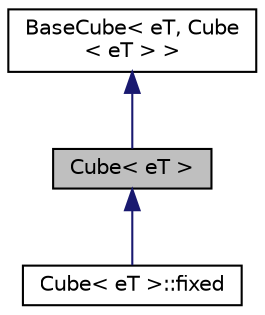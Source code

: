 digraph "Cube&lt; eT &gt;"
{
  edge [fontname="Helvetica",fontsize="10",labelfontname="Helvetica",labelfontsize="10"];
  node [fontname="Helvetica",fontsize="10",shape=record];
  Node1 [label="Cube\< eT \>",height=0.2,width=0.4,color="black", fillcolor="grey75", style="filled" fontcolor="black"];
  Node2 -> Node1 [dir="back",color="midnightblue",fontsize="10",style="solid",fontname="Helvetica"];
  Node2 [label="BaseCube\< eT, Cube\l\< eT \> \>",height=0.2,width=0.4,color="black", fillcolor="white", style="filled",URL="$struct_base_cube.html"];
  Node1 -> Node3 [dir="back",color="midnightblue",fontsize="10",style="solid",fontname="Helvetica"];
  Node3 [label="Cube\< eT \>::fixed",height=0.2,width=0.4,color="black", fillcolor="white", style="filled",URL="$class_cube_1_1fixed.html"];
}
